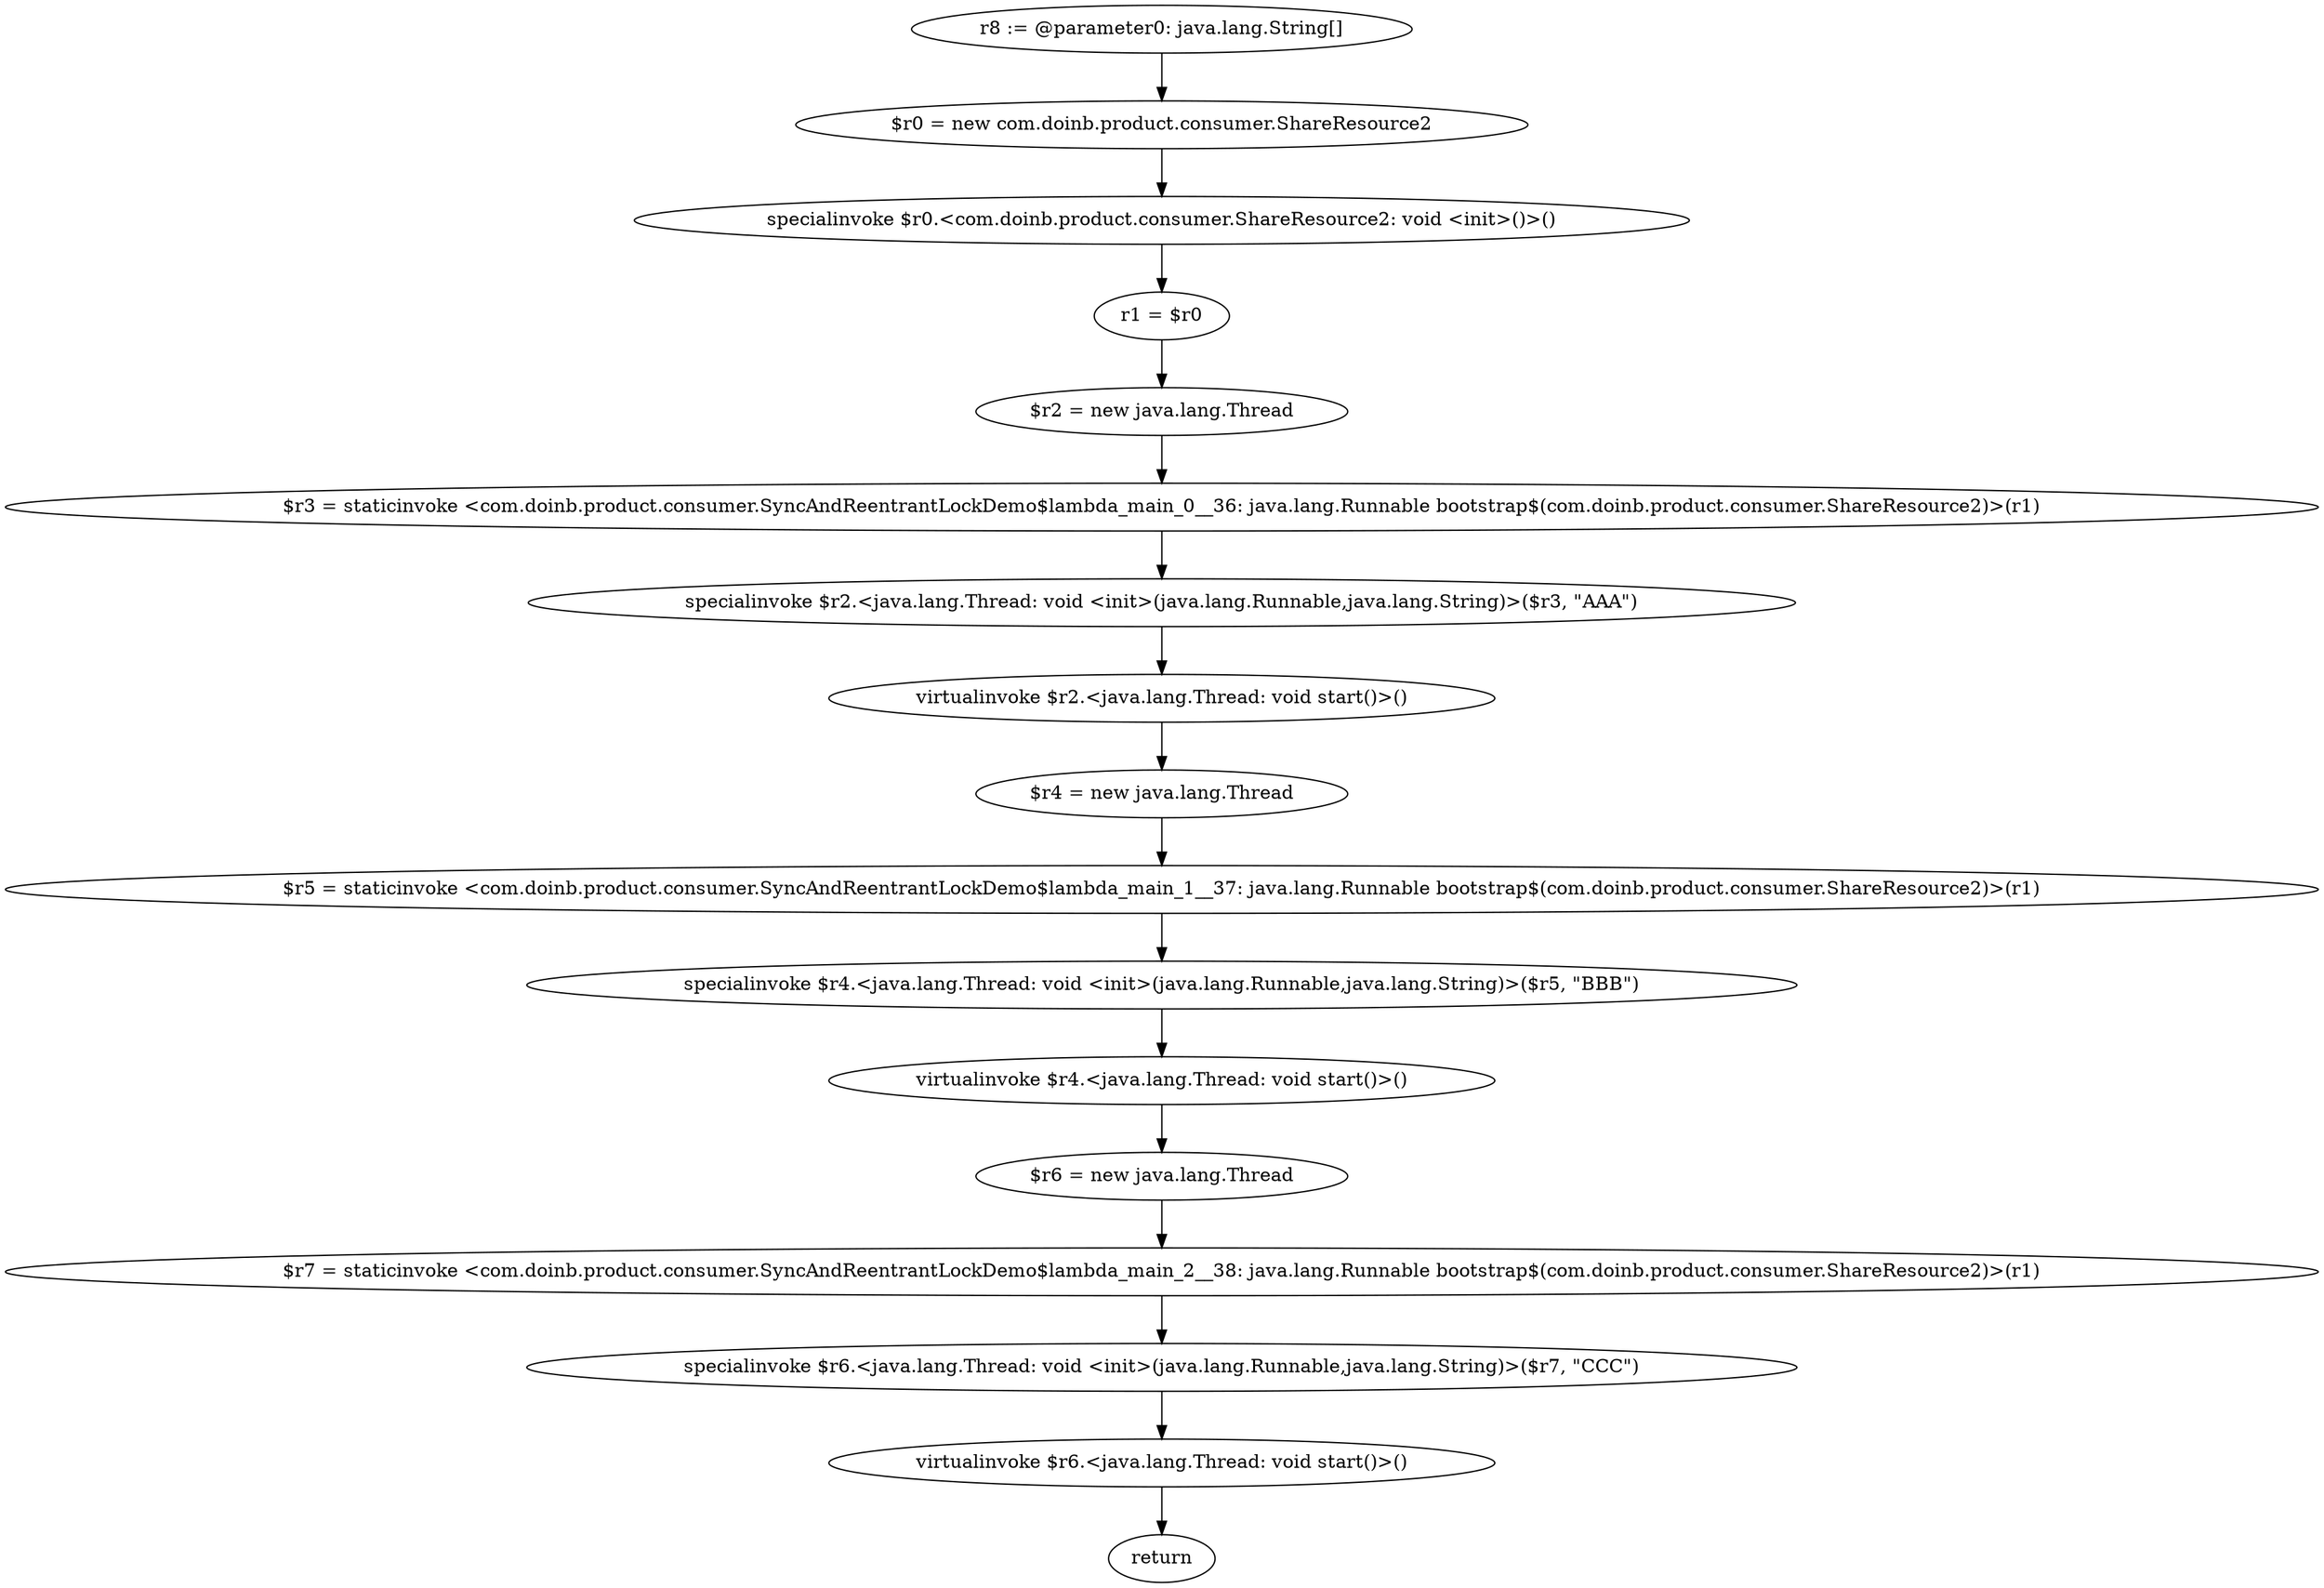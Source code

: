 digraph "unitGraph" {
    "r8 := @parameter0: java.lang.String[]"
    "$r0 = new com.doinb.product.consumer.ShareResource2"
    "specialinvoke $r0.<com.doinb.product.consumer.ShareResource2: void <init>()>()"
    "r1 = $r0"
    "$r2 = new java.lang.Thread"
    "$r3 = staticinvoke <com.doinb.product.consumer.SyncAndReentrantLockDemo$lambda_main_0__36: java.lang.Runnable bootstrap$(com.doinb.product.consumer.ShareResource2)>(r1)"
    "specialinvoke $r2.<java.lang.Thread: void <init>(java.lang.Runnable,java.lang.String)>($r3, \"AAA\")"
    "virtualinvoke $r2.<java.lang.Thread: void start()>()"
    "$r4 = new java.lang.Thread"
    "$r5 = staticinvoke <com.doinb.product.consumer.SyncAndReentrantLockDemo$lambda_main_1__37: java.lang.Runnable bootstrap$(com.doinb.product.consumer.ShareResource2)>(r1)"
    "specialinvoke $r4.<java.lang.Thread: void <init>(java.lang.Runnable,java.lang.String)>($r5, \"BBB\")"
    "virtualinvoke $r4.<java.lang.Thread: void start()>()"
    "$r6 = new java.lang.Thread"
    "$r7 = staticinvoke <com.doinb.product.consumer.SyncAndReentrantLockDemo$lambda_main_2__38: java.lang.Runnable bootstrap$(com.doinb.product.consumer.ShareResource2)>(r1)"
    "specialinvoke $r6.<java.lang.Thread: void <init>(java.lang.Runnable,java.lang.String)>($r7, \"CCC\")"
    "virtualinvoke $r6.<java.lang.Thread: void start()>()"
    "return"
    "r8 := @parameter0: java.lang.String[]"->"$r0 = new com.doinb.product.consumer.ShareResource2";
    "$r0 = new com.doinb.product.consumer.ShareResource2"->"specialinvoke $r0.<com.doinb.product.consumer.ShareResource2: void <init>()>()";
    "specialinvoke $r0.<com.doinb.product.consumer.ShareResource2: void <init>()>()"->"r1 = $r0";
    "r1 = $r0"->"$r2 = new java.lang.Thread";
    "$r2 = new java.lang.Thread"->"$r3 = staticinvoke <com.doinb.product.consumer.SyncAndReentrantLockDemo$lambda_main_0__36: java.lang.Runnable bootstrap$(com.doinb.product.consumer.ShareResource2)>(r1)";
    "$r3 = staticinvoke <com.doinb.product.consumer.SyncAndReentrantLockDemo$lambda_main_0__36: java.lang.Runnable bootstrap$(com.doinb.product.consumer.ShareResource2)>(r1)"->"specialinvoke $r2.<java.lang.Thread: void <init>(java.lang.Runnable,java.lang.String)>($r3, \"AAA\")";
    "specialinvoke $r2.<java.lang.Thread: void <init>(java.lang.Runnable,java.lang.String)>($r3, \"AAA\")"->"virtualinvoke $r2.<java.lang.Thread: void start()>()";
    "virtualinvoke $r2.<java.lang.Thread: void start()>()"->"$r4 = new java.lang.Thread";
    "$r4 = new java.lang.Thread"->"$r5 = staticinvoke <com.doinb.product.consumer.SyncAndReentrantLockDemo$lambda_main_1__37: java.lang.Runnable bootstrap$(com.doinb.product.consumer.ShareResource2)>(r1)";
    "$r5 = staticinvoke <com.doinb.product.consumer.SyncAndReentrantLockDemo$lambda_main_1__37: java.lang.Runnable bootstrap$(com.doinb.product.consumer.ShareResource2)>(r1)"->"specialinvoke $r4.<java.lang.Thread: void <init>(java.lang.Runnable,java.lang.String)>($r5, \"BBB\")";
    "specialinvoke $r4.<java.lang.Thread: void <init>(java.lang.Runnable,java.lang.String)>($r5, \"BBB\")"->"virtualinvoke $r4.<java.lang.Thread: void start()>()";
    "virtualinvoke $r4.<java.lang.Thread: void start()>()"->"$r6 = new java.lang.Thread";
    "$r6 = new java.lang.Thread"->"$r7 = staticinvoke <com.doinb.product.consumer.SyncAndReentrantLockDemo$lambda_main_2__38: java.lang.Runnable bootstrap$(com.doinb.product.consumer.ShareResource2)>(r1)";
    "$r7 = staticinvoke <com.doinb.product.consumer.SyncAndReentrantLockDemo$lambda_main_2__38: java.lang.Runnable bootstrap$(com.doinb.product.consumer.ShareResource2)>(r1)"->"specialinvoke $r6.<java.lang.Thread: void <init>(java.lang.Runnable,java.lang.String)>($r7, \"CCC\")";
    "specialinvoke $r6.<java.lang.Thread: void <init>(java.lang.Runnable,java.lang.String)>($r7, \"CCC\")"->"virtualinvoke $r6.<java.lang.Thread: void start()>()";
    "virtualinvoke $r6.<java.lang.Thread: void start()>()"->"return";
}
